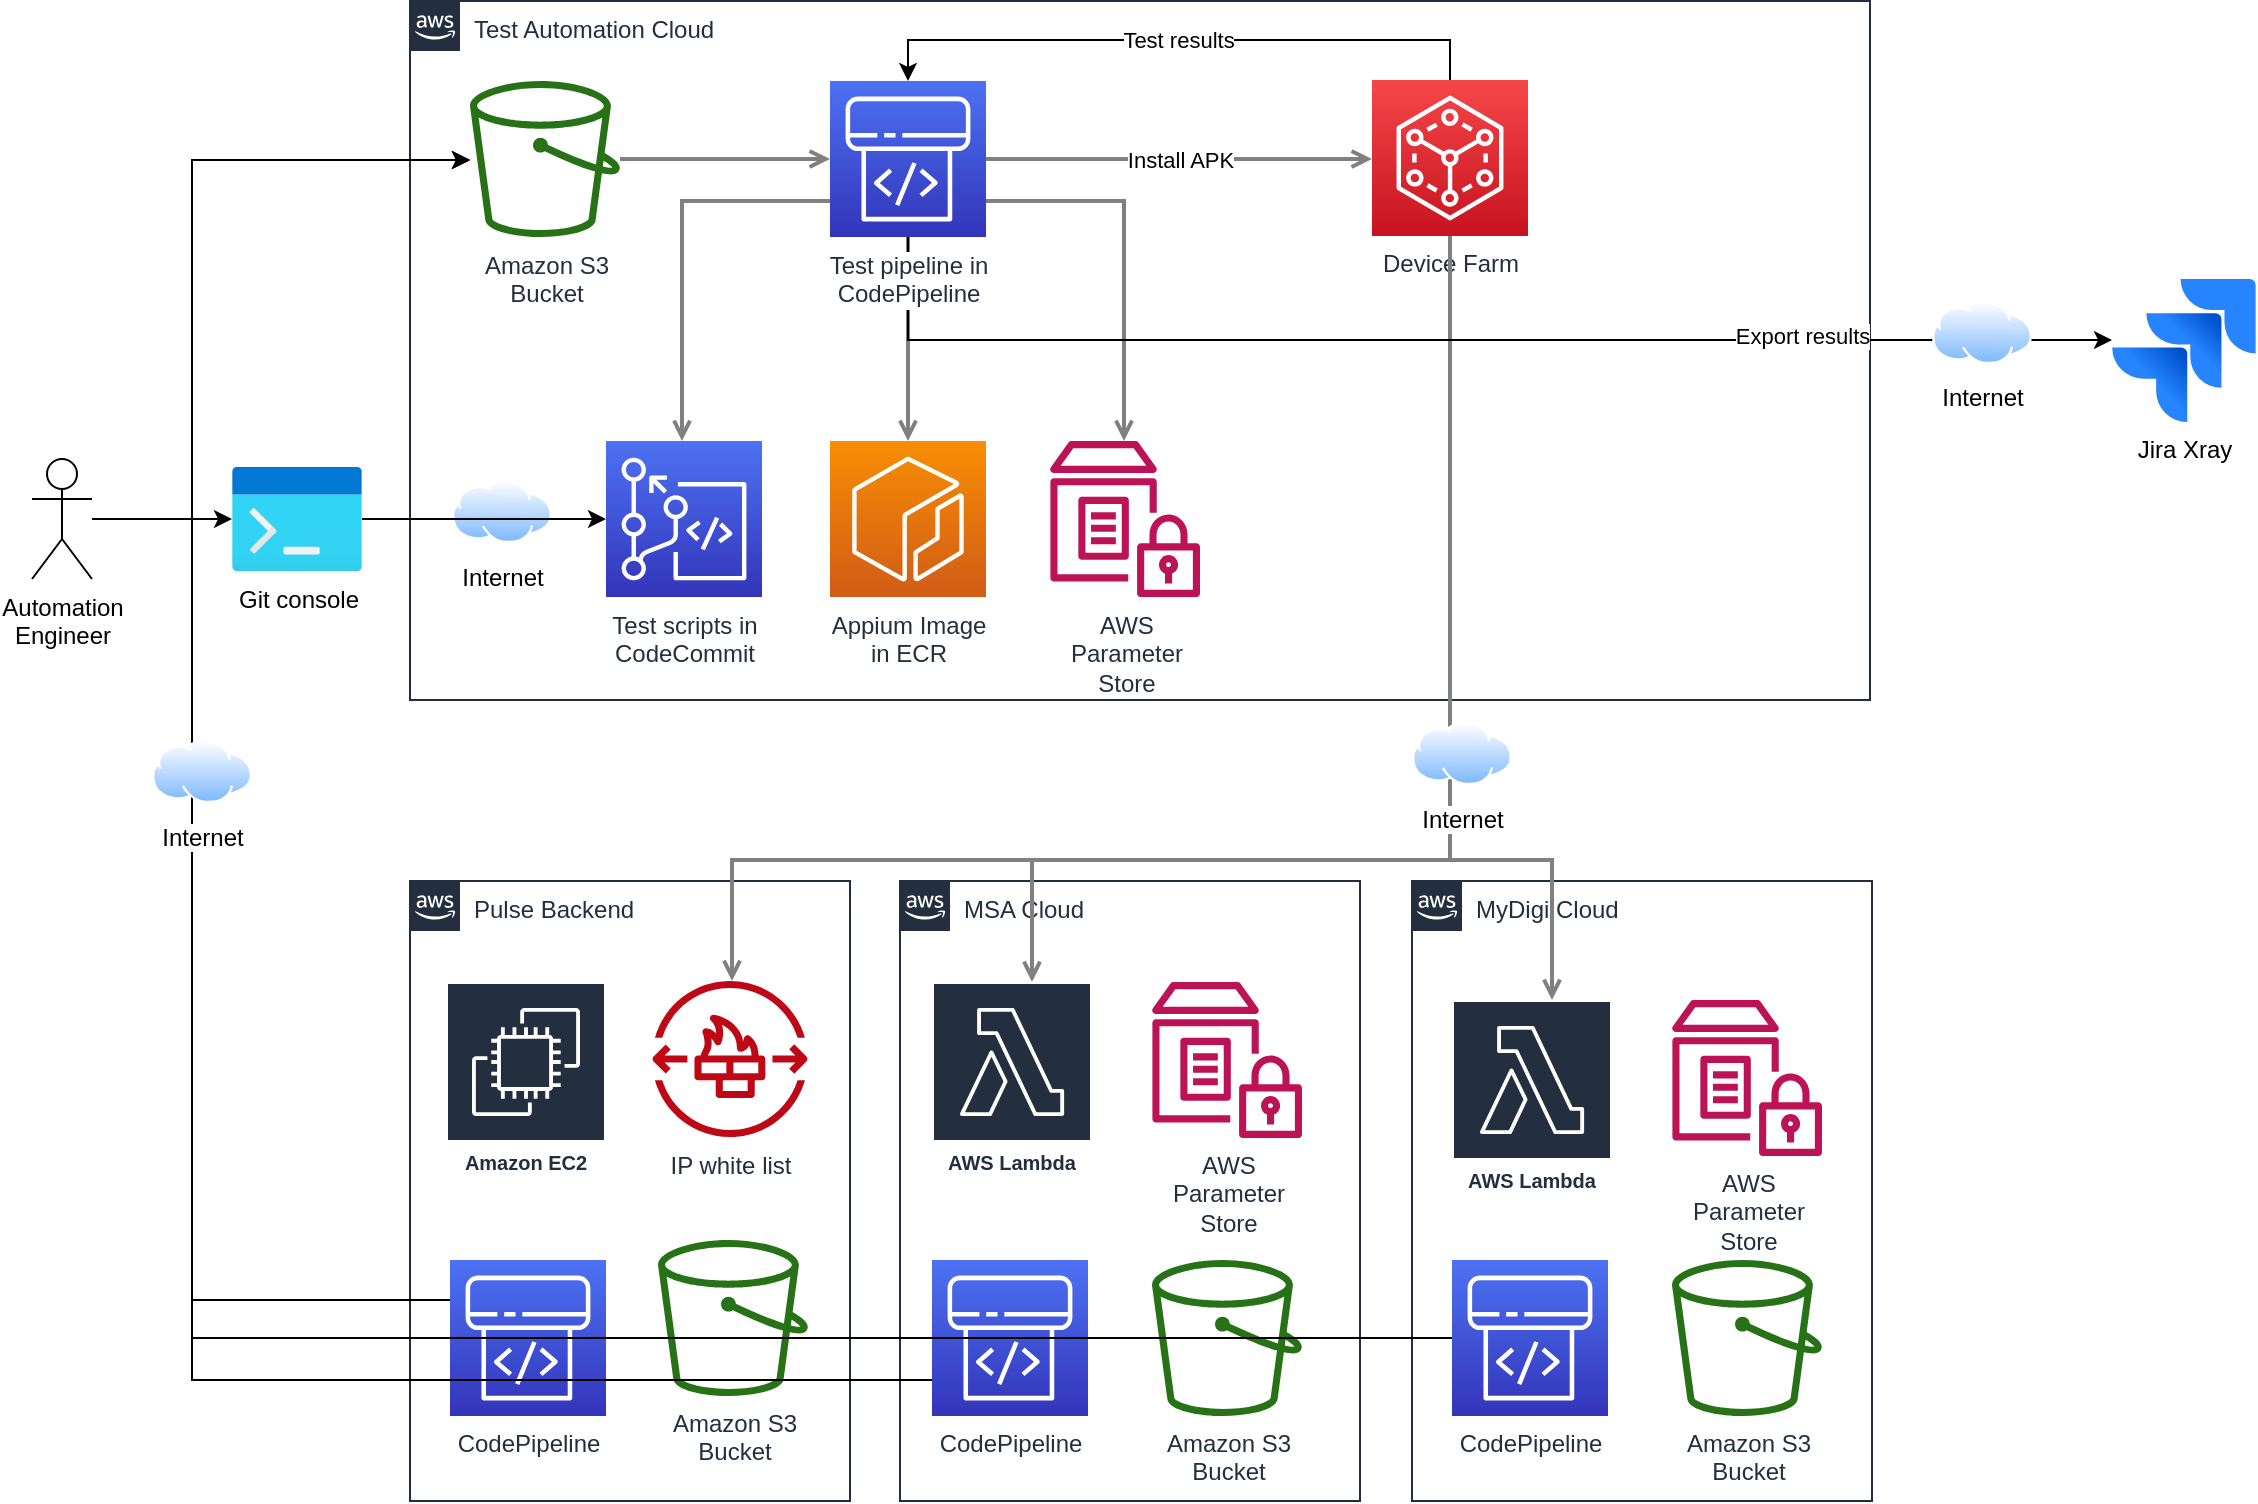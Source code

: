 <mxfile version="21.5.0" type="github">
  <diagram id="Ht1M8jgEwFfnCIfOTk4-" name="Page-1">
    <mxGraphModel dx="1434" dy="1593" grid="1" gridSize="10" guides="1" tooltips="1" connect="1" arrows="1" fold="1" page="1" pageScale="1" pageWidth="1169" pageHeight="827" math="0" shadow="0">
      <root>
        <mxCell id="0" />
        <mxCell id="1" parent="0" />
        <mxCell id="UEzPUAAOIrF-is8g5C7q-176" value="Pulse Backend" style="points=[[0,0],[0.25,0],[0.5,0],[0.75,0],[1,0],[1,0.25],[1,0.5],[1,0.75],[1,1],[0.75,1],[0.5,1],[0.25,1],[0,1],[0,0.75],[0,0.5],[0,0.25]];outlineConnect=0;gradientColor=none;html=1;whiteSpace=wrap;fontSize=12;fontStyle=0;shape=mxgraph.aws4.group;grIcon=mxgraph.aws4.group_aws_cloud_alt;strokeColor=#232F3E;fillColor=none;verticalAlign=top;align=left;spacingLeft=30;fontColor=#232F3E;dashed=0;labelBackgroundColor=#ffffff;container=1;pointerEvents=0;collapsible=0;recursiveResize=0;" parent="1" vertex="1">
          <mxGeometry x="219" y="-349.5" width="220" height="310" as="geometry" />
        </mxCell>
        <mxCell id="FJ-li3QwaCGCj65bwxgP-14" value="CodePipeline" style="outlineConnect=0;fontColor=#232F3E;gradientColor=#4D72F3;gradientDirection=north;fillColor=#3334B9;strokeColor=#ffffff;dashed=0;verticalLabelPosition=bottom;verticalAlign=top;align=center;html=1;fontSize=12;fontStyle=0;aspect=fixed;shape=mxgraph.aws4.resourceIcon;resIcon=mxgraph.aws4.codepipeline;labelBackgroundColor=#ffffff;" vertex="1" parent="UEzPUAAOIrF-is8g5C7q-176">
          <mxGeometry x="20" y="189.5" width="78" height="78" as="geometry" />
        </mxCell>
        <mxCell id="FJ-li3QwaCGCj65bwxgP-16" value="IP white list" style="sketch=0;outlineConnect=0;fontColor=#232F3E;gradientColor=none;fillColor=#BF0816;strokeColor=none;dashed=0;verticalLabelPosition=bottom;verticalAlign=top;align=center;html=1;fontSize=12;fontStyle=0;aspect=fixed;pointerEvents=1;shape=mxgraph.aws4.network_firewall_endpoints;" vertex="1" parent="UEzPUAAOIrF-is8g5C7q-176">
          <mxGeometry x="121" y="50" width="78" height="78" as="geometry" />
        </mxCell>
        <mxCell id="FJ-li3QwaCGCj65bwxgP-17" value="Amazon EC2" style="sketch=0;outlineConnect=0;fontColor=#232F3E;gradientColor=none;strokeColor=#ffffff;fillColor=#232F3E;dashed=0;verticalLabelPosition=middle;verticalAlign=bottom;align=center;html=1;whiteSpace=wrap;fontSize=10;fontStyle=1;spacing=3;shape=mxgraph.aws4.productIcon;prIcon=mxgraph.aws4.ec2;" vertex="1" parent="UEzPUAAOIrF-is8g5C7q-176">
          <mxGeometry x="18" y="50.5" width="80" height="100" as="geometry" />
        </mxCell>
        <mxCell id="FJ-li3QwaCGCj65bwxgP-24" value="Amazon S3&lt;br&gt;Bucket&lt;br&gt;" style="outlineConnect=0;fontColor=#232F3E;gradientColor=none;fillColor=#277116;strokeColor=none;dashed=0;verticalLabelPosition=bottom;verticalAlign=top;align=center;html=1;fontSize=12;fontStyle=0;aspect=fixed;pointerEvents=1;shape=mxgraph.aws4.bucket;labelBackgroundColor=#ffffff;" vertex="1" parent="UEzPUAAOIrF-is8g5C7q-176">
          <mxGeometry x="124" y="179.5" width="75" height="78" as="geometry" />
        </mxCell>
        <mxCell id="UEzPUAAOIrF-is8g5C7q-185" value="MSA Cloud" style="points=[[0,0],[0.25,0],[0.5,0],[0.75,0],[1,0],[1,0.25],[1,0.5],[1,0.75],[1,1],[0.75,1],[0.5,1],[0.25,1],[0,1],[0,0.75],[0,0.5],[0,0.25]];outlineConnect=0;gradientColor=none;html=1;whiteSpace=wrap;fontSize=12;fontStyle=0;shape=mxgraph.aws4.group;grIcon=mxgraph.aws4.group_aws_cloud_alt;strokeColor=#232F3E;fillColor=none;verticalAlign=top;align=left;spacingLeft=30;fontColor=#232F3E;dashed=0;labelBackgroundColor=#ffffff;container=1;pointerEvents=0;collapsible=0;recursiveResize=0;" parent="1" vertex="1">
          <mxGeometry x="464" y="-349.5" width="230" height="310" as="geometry" />
        </mxCell>
        <mxCell id="FJ-li3QwaCGCj65bwxgP-7" value="CodePipeline" style="outlineConnect=0;fontColor=#232F3E;gradientColor=#4D72F3;gradientDirection=north;fillColor=#3334B9;strokeColor=#ffffff;dashed=0;verticalLabelPosition=bottom;verticalAlign=top;align=center;html=1;fontSize=12;fontStyle=0;aspect=fixed;shape=mxgraph.aws4.resourceIcon;resIcon=mxgraph.aws4.codepipeline;labelBackgroundColor=#ffffff;" vertex="1" parent="UEzPUAAOIrF-is8g5C7q-185">
          <mxGeometry x="16" y="189.5" width="78" height="78" as="geometry" />
        </mxCell>
        <mxCell id="FJ-li3QwaCGCj65bwxgP-18" value="AWS Lambda" style="sketch=0;outlineConnect=0;fontColor=#232F3E;gradientColor=none;strokeColor=#ffffff;fillColor=#232F3E;dashed=0;verticalLabelPosition=middle;verticalAlign=bottom;align=center;html=1;whiteSpace=wrap;fontSize=10;fontStyle=1;spacing=3;shape=mxgraph.aws4.productIcon;prIcon=mxgraph.aws4.lambda;" vertex="1" parent="UEzPUAAOIrF-is8g5C7q-185">
          <mxGeometry x="16" y="50.5" width="80" height="100" as="geometry" />
        </mxCell>
        <mxCell id="FJ-li3QwaCGCj65bwxgP-20" value="AWS&lt;br&gt;Parameter&lt;br&gt;Store&lt;br&gt;" style="outlineConnect=0;fontColor=#232F3E;gradientColor=none;fillColor=#BC1356;strokeColor=none;dashed=0;verticalLabelPosition=bottom;verticalAlign=top;align=center;html=1;fontSize=12;fontStyle=0;aspect=fixed;pointerEvents=1;shape=mxgraph.aws4.parameter_store;labelBackgroundColor=#ffffff;" vertex="1" parent="UEzPUAAOIrF-is8g5C7q-185">
          <mxGeometry x="126" y="50.5" width="75" height="78" as="geometry" />
        </mxCell>
        <mxCell id="FJ-li3QwaCGCj65bwxgP-22" value="Amazon S3&lt;br&gt;Bucket&lt;br&gt;" style="outlineConnect=0;fontColor=#232F3E;gradientColor=none;fillColor=#277116;strokeColor=none;dashed=0;verticalLabelPosition=bottom;verticalAlign=top;align=center;html=1;fontSize=12;fontStyle=0;aspect=fixed;pointerEvents=1;shape=mxgraph.aws4.bucket;labelBackgroundColor=#ffffff;" vertex="1" parent="UEzPUAAOIrF-is8g5C7q-185">
          <mxGeometry x="126" y="189.5" width="75" height="78" as="geometry" />
        </mxCell>
        <mxCell id="UEzPUAAOIrF-is8g5C7q-186" value="MyDigi Cloud" style="points=[[0,0],[0.25,0],[0.5,0],[0.75,0],[1,0],[1,0.25],[1,0.5],[1,0.75],[1,1],[0.75,1],[0.5,1],[0.25,1],[0,1],[0,0.75],[0,0.5],[0,0.25]];outlineConnect=0;gradientColor=none;html=1;whiteSpace=wrap;fontSize=12;fontStyle=0;shape=mxgraph.aws4.group;grIcon=mxgraph.aws4.group_aws_cloud_alt;strokeColor=#232F3E;fillColor=none;verticalAlign=top;align=left;spacingLeft=30;fontColor=#232F3E;dashed=0;labelBackgroundColor=#ffffff;container=1;pointerEvents=0;collapsible=0;recursiveResize=0;" parent="1" vertex="1">
          <mxGeometry x="720" y="-349.5" width="230" height="310" as="geometry" />
        </mxCell>
        <mxCell id="FJ-li3QwaCGCj65bwxgP-8" value="CodePipeline" style="outlineConnect=0;fontColor=#232F3E;gradientColor=#4D72F3;gradientDirection=north;fillColor=#3334B9;strokeColor=#ffffff;dashed=0;verticalLabelPosition=bottom;verticalAlign=top;align=center;html=1;fontSize=12;fontStyle=0;aspect=fixed;shape=mxgraph.aws4.resourceIcon;resIcon=mxgraph.aws4.codepipeline;labelBackgroundColor=#ffffff;" vertex="1" parent="UEzPUAAOIrF-is8g5C7q-186">
          <mxGeometry x="20" y="189.5" width="78" height="78" as="geometry" />
        </mxCell>
        <mxCell id="FJ-li3QwaCGCj65bwxgP-19" value="AWS Lambda" style="sketch=0;outlineConnect=0;fontColor=#232F3E;gradientColor=none;strokeColor=#ffffff;fillColor=#232F3E;dashed=0;verticalLabelPosition=middle;verticalAlign=bottom;align=center;html=1;whiteSpace=wrap;fontSize=10;fontStyle=1;spacing=3;shape=mxgraph.aws4.productIcon;prIcon=mxgraph.aws4.lambda;" vertex="1" parent="UEzPUAAOIrF-is8g5C7q-186">
          <mxGeometry x="20" y="59.5" width="80" height="100" as="geometry" />
        </mxCell>
        <mxCell id="FJ-li3QwaCGCj65bwxgP-21" value="AWS&lt;br&gt;Parameter&lt;br&gt;Store&lt;br&gt;" style="outlineConnect=0;fontColor=#232F3E;gradientColor=none;fillColor=#BC1356;strokeColor=none;dashed=0;verticalLabelPosition=bottom;verticalAlign=top;align=center;html=1;fontSize=12;fontStyle=0;aspect=fixed;pointerEvents=1;shape=mxgraph.aws4.parameter_store;labelBackgroundColor=#ffffff;" vertex="1" parent="UEzPUAAOIrF-is8g5C7q-186">
          <mxGeometry x="130" y="59.5" width="75" height="78" as="geometry" />
        </mxCell>
        <mxCell id="FJ-li3QwaCGCj65bwxgP-23" value="Amazon S3&lt;br&gt;Bucket&lt;br&gt;" style="outlineConnect=0;fontColor=#232F3E;gradientColor=none;fillColor=#277116;strokeColor=none;dashed=0;verticalLabelPosition=bottom;verticalAlign=top;align=center;html=1;fontSize=12;fontStyle=0;aspect=fixed;pointerEvents=1;shape=mxgraph.aws4.bucket;labelBackgroundColor=#ffffff;" vertex="1" parent="UEzPUAAOIrF-is8g5C7q-186">
          <mxGeometry x="130" y="189.5" width="75" height="78" as="geometry" />
        </mxCell>
        <mxCell id="UEzPUAAOIrF-is8g5C7q-175" value="Test Automation Cloud" style="points=[[0,0],[0.25,0],[0.5,0],[0.75,0],[1,0],[1,0.25],[1,0.5],[1,0.75],[1,1],[0.75,1],[0.5,1],[0.25,1],[0,1],[0,0.75],[0,0.5],[0,0.25]];outlineConnect=0;gradientColor=none;html=1;whiteSpace=wrap;fontSize=12;fontStyle=0;shape=mxgraph.aws4.group;grIcon=mxgraph.aws4.group_aws_cloud_alt;strokeColor=#232F3E;fillColor=none;verticalAlign=top;align=left;spacingLeft=30;fontColor=#232F3E;dashed=0;labelBackgroundColor=#ffffff;container=1;pointerEvents=0;collapsible=0;recursiveResize=0;" parent="1" vertex="1">
          <mxGeometry x="219" y="-789.5" width="730" height="349.5" as="geometry" />
        </mxCell>
        <mxCell id="FJ-li3QwaCGCj65bwxgP-1" value="&lt;div&gt;Appium Image&lt;/div&gt;&lt;div&gt;in ECR&lt;br&gt;&lt;/div&gt;" style="sketch=0;points=[[0,0,0],[0.25,0,0],[0.5,0,0],[0.75,0,0],[1,0,0],[0,1,0],[0.25,1,0],[0.5,1,0],[0.75,1,0],[1,1,0],[0,0.25,0],[0,0.5,0],[0,0.75,0],[1,0.25,0],[1,0.5,0],[1,0.75,0]];outlineConnect=0;fontColor=#232F3E;gradientColor=#F78E04;gradientDirection=north;fillColor=#D05C17;strokeColor=#ffffff;dashed=0;verticalLabelPosition=bottom;verticalAlign=top;align=center;html=1;fontSize=12;fontStyle=0;aspect=fixed;shape=mxgraph.aws4.resourceIcon;resIcon=mxgraph.aws4.ecr;" vertex="1" parent="UEzPUAAOIrF-is8g5C7q-175">
          <mxGeometry x="210" y="220" width="78" height="78" as="geometry" />
        </mxCell>
        <mxCell id="FJ-li3QwaCGCj65bwxgP-5" value="&lt;div&gt;Test scripts in &lt;br&gt;&lt;/div&gt;&lt;div&gt;CodeCommit&lt;/div&gt;" style="sketch=0;points=[[0,0,0],[0.25,0,0],[0.5,0,0],[0.75,0,0],[1,0,0],[0,1,0],[0.25,1,0],[0.5,1,0],[0.75,1,0],[1,1,0],[0,0.25,0],[0,0.5,0],[0,0.75,0],[1,0.25,0],[1,0.5,0],[1,0.75,0]];outlineConnect=0;fontColor=#232F3E;gradientColor=#4D72F3;gradientDirection=north;fillColor=#3334B9;strokeColor=#ffffff;dashed=0;verticalLabelPosition=bottom;verticalAlign=top;align=center;html=1;fontSize=12;fontStyle=0;aspect=fixed;shape=mxgraph.aws4.resourceIcon;resIcon=mxgraph.aws4.codecommit;" vertex="1" parent="UEzPUAAOIrF-is8g5C7q-175">
          <mxGeometry x="98" y="220" width="78" height="78" as="geometry" />
        </mxCell>
        <mxCell id="FJ-li3QwaCGCj65bwxgP-4" value="Device Farm" style="sketch=0;points=[[0,0,0],[0.25,0,0],[0.5,0,0],[0.75,0,0],[1,0,0],[0,1,0],[0.25,1,0],[0.5,1,0],[0.75,1,0],[1,1,0],[0,0.25,0],[0,0.5,0],[0,0.75,0],[1,0.25,0],[1,0.5,0],[1,0.75,0]];outlineConnect=0;fontColor=#232F3E;gradientColor=#F54749;gradientDirection=north;fillColor=#C7131F;strokeColor=#ffffff;dashed=0;verticalLabelPosition=bottom;verticalAlign=top;align=center;html=1;fontSize=12;fontStyle=0;aspect=fixed;shape=mxgraph.aws4.resourceIcon;resIcon=mxgraph.aws4.device_farm;" vertex="1" parent="UEzPUAAOIrF-is8g5C7q-175">
          <mxGeometry x="481" y="39.5" width="78" height="78" as="geometry" />
        </mxCell>
        <mxCell id="FJ-li3QwaCGCj65bwxgP-42" value="Internet" style="image;aspect=fixed;perimeter=ellipsePerimeter;html=1;align=center;shadow=0;dashed=0;spacingTop=3;image=img/lib/active_directory/internet_cloud.svg;imageBackground=none;" vertex="1" parent="UEzPUAAOIrF-is8g5C7q-175">
          <mxGeometry x="21" y="239.5" width="50" height="31.5" as="geometry" />
        </mxCell>
        <mxCell id="UEzPUAAOIrF-is8g5C7q-195" style="edgeStyle=orthogonalEdgeStyle;rounded=0;orthogonalLoop=1;jettySize=auto;html=1;startArrow=none;startFill=0;endArrow=open;endFill=0;strokeColor=#808080;strokeWidth=2;" parent="1" source="UEzPUAAOIrF-is8g5C7q-177" target="UEzPUAAOIrF-is8g5C7q-178" edge="1">
          <mxGeometry relative="1" as="geometry" />
        </mxCell>
        <mxCell id="UEzPUAAOIrF-is8g5C7q-196" value="&lt;div&gt;Install APK&lt;/div&gt;" style="edgeStyle=orthogonalEdgeStyle;rounded=0;orthogonalLoop=1;jettySize=auto;html=1;startArrow=none;startFill=0;endArrow=open;endFill=0;strokeColor=#808080;strokeWidth=2;" parent="1" source="UEzPUAAOIrF-is8g5C7q-178" edge="1">
          <mxGeometry relative="1" as="geometry">
            <mxPoint x="700" y="-710.5" as="targetPoint" />
          </mxGeometry>
        </mxCell>
        <mxCell id="UEzPUAAOIrF-is8g5C7q-198" style="edgeStyle=orthogonalEdgeStyle;rounded=0;orthogonalLoop=1;jettySize=auto;html=1;startArrow=none;startFill=0;endArrow=open;endFill=0;strokeColor=#808080;strokeWidth=2;" parent="1" source="UEzPUAAOIrF-is8g5C7q-178" edge="1">
          <mxGeometry relative="1" as="geometry">
            <Array as="points">
              <mxPoint x="355" y="-689.5" />
            </Array>
            <mxPoint x="355" y="-569.5" as="targetPoint" />
          </mxGeometry>
        </mxCell>
        <mxCell id="UEzPUAAOIrF-is8g5C7q-199" style="edgeStyle=orthogonalEdgeStyle;rounded=0;orthogonalLoop=1;jettySize=auto;html=1;startArrow=none;startFill=0;endArrow=open;endFill=0;strokeColor=#808080;strokeWidth=2;" parent="1" source="UEzPUAAOIrF-is8g5C7q-178" edge="1">
          <mxGeometry relative="1" as="geometry">
            <mxPoint x="468" y="-569.5" as="targetPoint" />
          </mxGeometry>
        </mxCell>
        <mxCell id="UEzPUAAOIrF-is8g5C7q-200" style="edgeStyle=orthogonalEdgeStyle;rounded=0;orthogonalLoop=1;jettySize=auto;html=1;startArrow=none;startFill=0;endArrow=open;endFill=0;strokeColor=#808080;strokeWidth=2;" parent="1" source="UEzPUAAOIrF-is8g5C7q-178" target="UEzPUAAOIrF-is8g5C7q-183" edge="1">
          <mxGeometry relative="1" as="geometry">
            <Array as="points">
              <mxPoint x="576" y="-689.5" />
            </Array>
          </mxGeometry>
        </mxCell>
        <mxCell id="UEzPUAAOIrF-is8g5C7q-202" style="edgeStyle=orthogonalEdgeStyle;rounded=0;orthogonalLoop=1;jettySize=auto;html=1;startArrow=none;startFill=0;endArrow=open;endFill=0;strokeColor=#808080;strokeWidth=2;" parent="1" target="FJ-li3QwaCGCj65bwxgP-16" edge="1">
          <mxGeometry relative="1" as="geometry">
            <Array as="points">
              <mxPoint x="739" y="-360" />
              <mxPoint x="380" y="-360" />
            </Array>
            <mxPoint x="739" y="-481.5" as="sourcePoint" />
          </mxGeometry>
        </mxCell>
        <mxCell id="UEzPUAAOIrF-is8g5C7q-203" style="edgeStyle=orthogonalEdgeStyle;rounded=0;orthogonalLoop=1;jettySize=auto;html=1;startArrow=none;startFill=0;endArrow=open;endFill=0;strokeColor=#808080;strokeWidth=2;" parent="1" source="FJ-li3QwaCGCj65bwxgP-4" target="FJ-li3QwaCGCj65bwxgP-18" edge="1">
          <mxGeometry relative="1" as="geometry">
            <Array as="points">
              <mxPoint x="739" y="-360" />
              <mxPoint x="530" y="-360" />
            </Array>
            <mxPoint x="739" y="-481.5" as="sourcePoint" />
          </mxGeometry>
        </mxCell>
        <mxCell id="UEzPUAAOIrF-is8g5C7q-204" style="edgeStyle=orthogonalEdgeStyle;rounded=0;orthogonalLoop=1;jettySize=auto;html=1;startArrow=none;startFill=0;endArrow=open;endFill=0;strokeColor=#808080;strokeWidth=2;" parent="1" source="UEzPUAAOIrF-is8g5C7q-175" target="FJ-li3QwaCGCj65bwxgP-19" edge="1">
          <mxGeometry relative="1" as="geometry">
            <Array as="points">
              <mxPoint x="739" y="-360" />
              <mxPoint x="790" y="-360" />
            </Array>
            <mxPoint x="739" y="-481.5" as="sourcePoint" />
          </mxGeometry>
        </mxCell>
        <mxCell id="UEzPUAAOIrF-is8g5C7q-177" value="Amazon S3&lt;br&gt;Bucket&lt;br&gt;" style="outlineConnect=0;fontColor=#232F3E;gradientColor=none;fillColor=#277116;strokeColor=none;dashed=0;verticalLabelPosition=bottom;verticalAlign=top;align=center;html=1;fontSize=12;fontStyle=0;aspect=fixed;pointerEvents=1;shape=mxgraph.aws4.bucket;labelBackgroundColor=#ffffff;" parent="1" vertex="1">
          <mxGeometry x="249" y="-749.5" width="75" height="78" as="geometry" />
        </mxCell>
        <mxCell id="FJ-li3QwaCGCj65bwxgP-47" style="edgeStyle=orthogonalEdgeStyle;rounded=0;orthogonalLoop=1;jettySize=auto;html=1;" edge="1" parent="1" source="UEzPUAAOIrF-is8g5C7q-178" target="FJ-li3QwaCGCj65bwxgP-46">
          <mxGeometry relative="1" as="geometry">
            <Array as="points">
              <mxPoint x="468" y="-620" />
            </Array>
          </mxGeometry>
        </mxCell>
        <mxCell id="FJ-li3QwaCGCj65bwxgP-48" value="Export results" style="edgeLabel;html=1;align=center;verticalAlign=middle;resizable=0;points=[];" vertex="1" connectable="0" parent="FJ-li3QwaCGCj65bwxgP-47">
          <mxGeometry x="0.524" y="2" relative="1" as="geometry">
            <mxPoint as="offset" />
          </mxGeometry>
        </mxCell>
        <mxCell id="UEzPUAAOIrF-is8g5C7q-178" value="Test pipeline in&lt;br&gt;CodePipeline" style="outlineConnect=0;fontColor=#232F3E;gradientColor=#4D72F3;gradientDirection=north;fillColor=#3334B9;strokeColor=#ffffff;dashed=0;verticalLabelPosition=bottom;verticalAlign=top;align=center;html=1;fontSize=12;fontStyle=0;aspect=fixed;shape=mxgraph.aws4.resourceIcon;resIcon=mxgraph.aws4.codepipeline;labelBackgroundColor=#ffffff;" parent="1" vertex="1">
          <mxGeometry x="429" y="-749.5" width="78" height="78" as="geometry" />
        </mxCell>
        <mxCell id="UEzPUAAOIrF-is8g5C7q-183" value="AWS&lt;br&gt;Parameter&lt;br&gt;Store&lt;br&gt;" style="outlineConnect=0;fontColor=#232F3E;gradientColor=none;fillColor=#BC1356;strokeColor=none;dashed=0;verticalLabelPosition=bottom;verticalAlign=top;align=center;html=1;fontSize=12;fontStyle=0;aspect=fixed;pointerEvents=1;shape=mxgraph.aws4.parameter_store;labelBackgroundColor=#ffffff;" parent="1" vertex="1">
          <mxGeometry x="539" y="-569.5" width="75" height="78" as="geometry" />
        </mxCell>
        <mxCell id="FJ-li3QwaCGCj65bwxgP-9" style="edgeStyle=orthogonalEdgeStyle;rounded=0;orthogonalLoop=1;jettySize=auto;html=1;" edge="1" parent="1" source="FJ-li3QwaCGCj65bwxgP-7" target="UEzPUAAOIrF-is8g5C7q-177">
          <mxGeometry relative="1" as="geometry">
            <Array as="points">
              <mxPoint x="110" y="-100" />
              <mxPoint x="110" y="-710" />
            </Array>
          </mxGeometry>
        </mxCell>
        <mxCell id="FJ-li3QwaCGCj65bwxgP-13" style="edgeStyle=orthogonalEdgeStyle;rounded=0;orthogonalLoop=1;jettySize=auto;html=1;" edge="1" parent="1" source="FJ-li3QwaCGCj65bwxgP-8" target="UEzPUAAOIrF-is8g5C7q-177">
          <mxGeometry relative="1" as="geometry">
            <Array as="points">
              <mxPoint x="110" y="-121" />
              <mxPoint x="110" y="-710" />
            </Array>
          </mxGeometry>
        </mxCell>
        <mxCell id="FJ-li3QwaCGCj65bwxgP-15" style="edgeStyle=orthogonalEdgeStyle;rounded=0;orthogonalLoop=1;jettySize=auto;html=1;" edge="1" parent="1" source="FJ-li3QwaCGCj65bwxgP-14" target="UEzPUAAOIrF-is8g5C7q-177">
          <mxGeometry relative="1" as="geometry">
            <Array as="points">
              <mxPoint x="110" y="-140" />
              <mxPoint x="110" y="-710" />
            </Array>
          </mxGeometry>
        </mxCell>
        <mxCell id="FJ-li3QwaCGCj65bwxgP-32" value="Internet" style="image;aspect=fixed;perimeter=ellipsePerimeter;html=1;align=center;shadow=0;dashed=0;spacingTop=3;image=img/lib/active_directory/internet_cloud.svg;" vertex="1" parent="1">
          <mxGeometry x="720" y="-429" width="50" height="31.5" as="geometry" />
        </mxCell>
        <mxCell id="FJ-li3QwaCGCj65bwxgP-33" value="Internet" style="image;aspect=fixed;perimeter=ellipsePerimeter;html=1;align=center;shadow=0;dashed=0;spacingTop=3;image=img/lib/active_directory/internet_cloud.svg;" vertex="1" parent="1">
          <mxGeometry x="90" y="-420" width="50" height="31.5" as="geometry" />
        </mxCell>
        <mxCell id="FJ-li3QwaCGCj65bwxgP-41" style="edgeStyle=orthogonalEdgeStyle;rounded=0;orthogonalLoop=1;jettySize=auto;html=1;entryX=0;entryY=0.5;entryDx=0;entryDy=0;entryPerimeter=0;" edge="1" parent="1" source="FJ-li3QwaCGCj65bwxgP-34" target="FJ-li3QwaCGCj65bwxgP-39">
          <mxGeometry relative="1" as="geometry" />
        </mxCell>
        <mxCell id="FJ-li3QwaCGCj65bwxgP-34" value="Automation&lt;br&gt;Engineer" style="shape=umlActor;verticalLabelPosition=bottom;verticalAlign=top;html=1;outlineConnect=0;" vertex="1" parent="1">
          <mxGeometry x="30" y="-560.5" width="30" height="60" as="geometry" />
        </mxCell>
        <mxCell id="FJ-li3QwaCGCj65bwxgP-40" style="edgeStyle=orthogonalEdgeStyle;rounded=0;orthogonalLoop=1;jettySize=auto;html=1;" edge="1" parent="1" source="FJ-li3QwaCGCj65bwxgP-39" target="FJ-li3QwaCGCj65bwxgP-5">
          <mxGeometry relative="1" as="geometry" />
        </mxCell>
        <mxCell id="FJ-li3QwaCGCj65bwxgP-39" value="Git console" style="image;aspect=fixed;html=1;points=[];align=center;fontSize=12;image=img/lib/azure2/general/Dev_Console.svg;" vertex="1" parent="1">
          <mxGeometry x="130" y="-556.5" width="65" height="52" as="geometry" />
        </mxCell>
        <mxCell id="FJ-li3QwaCGCj65bwxgP-44" value="Test results" style="edgeStyle=orthogonalEdgeStyle;rounded=0;orthogonalLoop=1;jettySize=auto;html=1;exitX=0.5;exitY=0;exitDx=0;exitDy=0;exitPerimeter=0;" edge="1" parent="1" source="FJ-li3QwaCGCj65bwxgP-4" target="UEzPUAAOIrF-is8g5C7q-178">
          <mxGeometry relative="1" as="geometry">
            <Array as="points">
              <mxPoint x="739" y="-770" />
              <mxPoint x="468" y="-770" />
            </Array>
          </mxGeometry>
        </mxCell>
        <mxCell id="FJ-li3QwaCGCj65bwxgP-46" value="Jira Xray" style="image;html=1;image=img/lib/atlassian/Jira_Logo.svg;" vertex="1" parent="1">
          <mxGeometry x="1070" y="-650.75" width="72" height="72" as="geometry" />
        </mxCell>
        <mxCell id="FJ-li3QwaCGCj65bwxgP-49" value="Internet" style="image;aspect=fixed;perimeter=ellipsePerimeter;html=1;align=center;shadow=0;dashed=0;spacingTop=3;image=img/lib/active_directory/internet_cloud.svg;" vertex="1" parent="1">
          <mxGeometry x="980" y="-639.5" width="50" height="31.5" as="geometry" />
        </mxCell>
      </root>
    </mxGraphModel>
  </diagram>
</mxfile>
